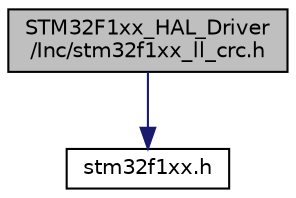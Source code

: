 digraph "STM32F1xx_HAL_Driver/Inc/stm32f1xx_ll_crc.h"
{
 // LATEX_PDF_SIZE
  edge [fontname="Helvetica",fontsize="10",labelfontname="Helvetica",labelfontsize="10"];
  node [fontname="Helvetica",fontsize="10",shape=record];
  Node1 [label="STM32F1xx_HAL_Driver\l/Inc/stm32f1xx_ll_crc.h",height=0.2,width=0.4,color="black", fillcolor="grey75", style="filled", fontcolor="black",tooltip="Header file of CRC LL module."];
  Node1 -> Node2 [color="midnightblue",fontsize="10",style="solid"];
  Node2 [label="stm32f1xx.h",height=0.2,width=0.4,color="black", fillcolor="white", style="filled",URL="$stm32f1xx_8h.html",tooltip="CMSIS STM32F1xx Device Peripheral Access Layer Header File."];
}
